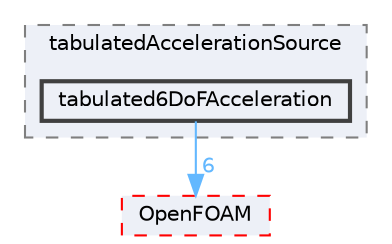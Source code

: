 digraph "src/fvOptions/sources/derived/tabulatedAccelerationSource/tabulated6DoFAcceleration"
{
 // LATEX_PDF_SIZE
  bgcolor="transparent";
  edge [fontname=Helvetica,fontsize=10,labelfontname=Helvetica,labelfontsize=10];
  node [fontname=Helvetica,fontsize=10,shape=box,height=0.2,width=0.4];
  compound=true
  subgraph clusterdir_fe2b05beb20f76306ac0a2453b245a50 {
    graph [ bgcolor="#edf0f7", pencolor="grey50", label="tabulatedAccelerationSource", fontname=Helvetica,fontsize=10 style="filled,dashed", URL="dir_fe2b05beb20f76306ac0a2453b245a50.html",tooltip=""]
  dir_3acd656b561065e4eff6dc101952d562 [label="tabulated6DoFAcceleration", fillcolor="#edf0f7", color="grey25", style="filled,bold", URL="dir_3acd656b561065e4eff6dc101952d562.html",tooltip=""];
  }
  dir_c5473ff19b20e6ec4dfe5c310b3778a8 [label="OpenFOAM", fillcolor="#edf0f7", color="red", style="filled,dashed", URL="dir_c5473ff19b20e6ec4dfe5c310b3778a8.html",tooltip=""];
  dir_3acd656b561065e4eff6dc101952d562->dir_c5473ff19b20e6ec4dfe5c310b3778a8 [headlabel="6", labeldistance=1.5 headhref="dir_003952_002695.html" href="dir_003952_002695.html" color="steelblue1" fontcolor="steelblue1"];
}
